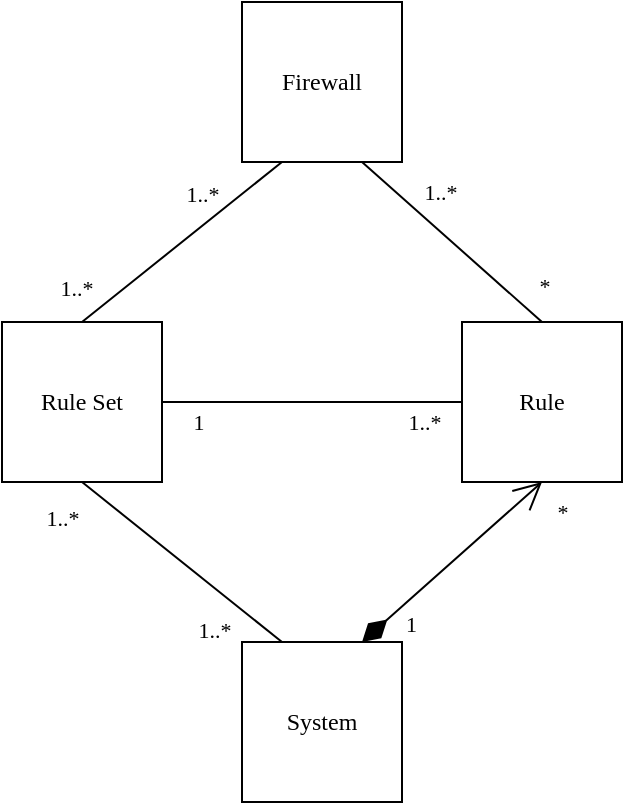 <?xml version="1.0" encoding="UTF-8"?>
<mxfile version="15.6.1" type="atlas"><mxAtlasLibraries/><diagram id="8iIzfJoHnhoENuEbJuNP" name="Page-1"><mxGraphModel dx="2462" dy="1145" grid="1" gridSize="10" guides="1" tooltips="1" connect="1" arrows="1" fold="1" page="0" pageScale="1" pageWidth="583" pageHeight="827" math="0" shadow="0"><root><mxCell id="0"/><mxCell id="1" parent="0"/><mxCell id="fvJSgh07bhPjwDHYTg3B-4" style="edgeStyle=none;html=1;exitX=0.25;exitY=1;exitDx=0;exitDy=0;entryX=0.5;entryY=0;entryDx=0;entryDy=0;fontFamily=TheSans Swisscom;endArrow=none;endFill=0;" parent="1" source="nn9FLduFsvZZYRv2HBeJ-1" target="nn9FLduFsvZZYRv2HBeJ-3" edge="1"><mxGeometry relative="1" as="geometry"/></mxCell><mxCell id="fvJSgh07bhPjwDHYTg3B-5" value="1..*" style="edgeLabel;html=1;align=center;verticalAlign=middle;resizable=0;points=[];fontFamily=TheSans Swisscom;" parent="fvJSgh07bhPjwDHYTg3B-4" vertex="1" connectable="0"><mxGeometry x="-0.6" relative="1" as="geometry"><mxPoint x="-20" as="offset"/></mxGeometry></mxCell><mxCell id="fvJSgh07bhPjwDHYTg3B-6" value="1..*" style="edgeLabel;html=1;align=center;verticalAlign=middle;resizable=0;points=[];fontFamily=TheSans Swisscom;" parent="fvJSgh07bhPjwDHYTg3B-4" vertex="1" connectable="0"><mxGeometry x="0.644" y="2" relative="1" as="geometry"><mxPoint x="-22" y="-5" as="offset"/></mxGeometry></mxCell><mxCell id="nn9FLduFsvZZYRv2HBeJ-1" value="Firewall" style="whiteSpace=wrap;html=1;aspect=fixed;fontFamily=TheSans Swisscom;" parent="1" vertex="1"><mxGeometry x="-280" y="80" width="80" height="80" as="geometry"/></mxCell><mxCell id="fvJSgh07bhPjwDHYTg3B-7" style="edgeStyle=none;html=1;entryX=0.75;entryY=1;entryDx=0;entryDy=0;fontFamily=TheSans Swisscom;endArrow=none;endFill=0;exitX=0.5;exitY=0;exitDx=0;exitDy=0;" parent="1" source="nn9FLduFsvZZYRv2HBeJ-2" target="nn9FLduFsvZZYRv2HBeJ-1" edge="1"><mxGeometry relative="1" as="geometry"/></mxCell><mxCell id="fvJSgh07bhPjwDHYTg3B-8" value="1..*" style="edgeLabel;html=1;align=center;verticalAlign=middle;resizable=0;points=[];fontFamily=TheSans Swisscom;" parent="fvJSgh07bhPjwDHYTg3B-7" vertex="1" connectable="0"><mxGeometry x="0.639" relative="1" as="geometry"><mxPoint x="22" as="offset"/></mxGeometry></mxCell><mxCell id="fvJSgh07bhPjwDHYTg3B-9" value="*" style="edgeLabel;html=1;align=center;verticalAlign=middle;resizable=0;points=[];fontFamily=TheSans Swisscom;" parent="fvJSgh07bhPjwDHYTg3B-7" vertex="1" connectable="0"><mxGeometry x="-0.824" y="-1" relative="1" as="geometry"><mxPoint x="8" y="-11" as="offset"/></mxGeometry></mxCell><mxCell id="nn9FLduFsvZZYRv2HBeJ-2" value="Rule" style="whiteSpace=wrap;html=1;aspect=fixed;fontFamily=TheSans Swisscom;" parent="1" vertex="1"><mxGeometry x="-170" y="240" width="80" height="80" as="geometry"/></mxCell><mxCell id="nn9FLduFsvZZYRv2HBeJ-17" style="edgeStyle=none;html=1;exitX=0.5;exitY=1;exitDx=0;exitDy=0;fontFamily=TheSans Swisscom;endArrow=none;endFill=0;entryX=0.25;entryY=0;entryDx=0;entryDy=0;" parent="1" source="nn9FLduFsvZZYRv2HBeJ-3" target="nn9FLduFsvZZYRv2HBeJ-14" edge="1"><mxGeometry relative="1" as="geometry"><mxPoint x="-50" y="280" as="targetPoint"/></mxGeometry></mxCell><mxCell id="nn9FLduFsvZZYRv2HBeJ-18" value="1..*" style="edgeLabel;html=1;align=center;verticalAlign=middle;resizable=0;points=[];fontFamily=TheSans Swisscom;" parent="nn9FLduFsvZZYRv2HBeJ-17" vertex="1" connectable="0"><mxGeometry x="-0.929" y="1" relative="1" as="geometry"><mxPoint x="-14" y="16" as="offset"/></mxGeometry></mxCell><mxCell id="nn9FLduFsvZZYRv2HBeJ-19" value="1..*" style="edgeLabel;html=1;align=center;verticalAlign=middle;resizable=0;points=[];fontFamily=TheSans Swisscom;" parent="nn9FLduFsvZZYRv2HBeJ-17" vertex="1" connectable="0"><mxGeometry x="0.893" y="-3" relative="1" as="geometry"><mxPoint x="-27" y="-4" as="offset"/></mxGeometry></mxCell><mxCell id="nn9FLduFsvZZYRv2HBeJ-3" value="Rule Set" style="whiteSpace=wrap;html=1;aspect=fixed;fontFamily=TheSans Swisscom;" parent="1" vertex="1"><mxGeometry x="-400" y="240" width="80" height="80" as="geometry"/></mxCell><mxCell id="nn9FLduFsvZZYRv2HBeJ-14" value="System" style="whiteSpace=wrap;html=1;aspect=fixed;fontFamily=TheSans Swisscom;" parent="1" vertex="1"><mxGeometry x="-280" y="400" width="80" height="80" as="geometry"/></mxCell><mxCell id="A75LPl8xXM5ZaTv7HPP2-1" value="" style="endArrow=none;html=1;fontFamily=TheSans Swisscom;exitX=1;exitY=0.5;exitDx=0;exitDy=0;entryX=0;entryY=0.5;entryDx=0;entryDy=0;" parent="1" source="nn9FLduFsvZZYRv2HBeJ-3" target="nn9FLduFsvZZYRv2HBeJ-2" edge="1"><mxGeometry width="50" height="50" relative="1" as="geometry"><mxPoint x="-220" y="500" as="sourcePoint"/><mxPoint x="-170" y="450" as="targetPoint"/></mxGeometry></mxCell><mxCell id="A75LPl8xXM5ZaTv7HPP2-3" value="1" style="edgeLabel;html=1;align=center;verticalAlign=middle;resizable=0;points=[];fontFamily=TheSans Swisscom;" parent="A75LPl8xXM5ZaTv7HPP2-1" vertex="1" connectable="0"><mxGeometry x="-0.783" y="1" relative="1" as="geometry"><mxPoint x="1" y="11" as="offset"/></mxGeometry></mxCell><mxCell id="A75LPl8xXM5ZaTv7HPP2-4" value="1..*" style="edgeLabel;html=1;align=center;verticalAlign=middle;resizable=0;points=[];fontFamily=TheSans Swisscom;" parent="A75LPl8xXM5ZaTv7HPP2-1" vertex="1" connectable="0"><mxGeometry x="0.733" y="1" relative="1" as="geometry"><mxPoint x="1" y="11" as="offset"/></mxGeometry></mxCell><mxCell id="-19mp5jA1YqkYdHFPo9U-1" value="1" style="endArrow=open;html=1;endSize=12;startArrow=diamondThin;startSize=14;startFill=1;align=left;verticalAlign=bottom;fontFamily=TheSans Swisscom;exitX=0.75;exitY=0;exitDx=0;exitDy=0;entryX=0.5;entryY=1;entryDx=0;entryDy=0;" parent="1" source="nn9FLduFsvZZYRv2HBeJ-14" target="nn9FLduFsvZZYRv2HBeJ-2" edge="1"><mxGeometry x="-0.752" y="-13" relative="1" as="geometry"><mxPoint x="-160" y="390" as="sourcePoint"/><mxPoint y="390" as="targetPoint"/><mxPoint as="offset"/></mxGeometry></mxCell><mxCell id="-19mp5jA1YqkYdHFPo9U-2" value="*" style="edgeLabel;html=1;align=center;verticalAlign=middle;resizable=0;points=[];fontFamily=TheSans Swisscom;" parent="-19mp5jA1YqkYdHFPo9U-1" vertex="1" connectable="0"><mxGeometry x="0.586" y="2" relative="1" as="geometry"><mxPoint x="30" as="offset"/></mxGeometry></mxCell></root></mxGraphModel></diagram></mxfile>
